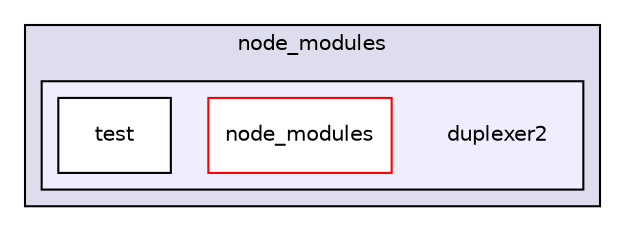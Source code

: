digraph "gulp-src/node_modules/gulp-concat/node_modules/gulp-util/node_modules/multipipe/node_modules/duplexer2" {
  compound=true
  node [ fontsize="10", fontname="Helvetica"];
  edge [ labelfontsize="10", labelfontname="Helvetica"];
  subgraph clusterdir_e99fcfc7900bed4e875764b3276b1dde {
    graph [ bgcolor="#ddddee", pencolor="black", label="node_modules" fontname="Helvetica", fontsize="10", URL="dir_e99fcfc7900bed4e875764b3276b1dde.html"]
  subgraph clusterdir_384c3f53476d37d0070325338df57be8 {
    graph [ bgcolor="#eeeeff", pencolor="black", label="" URL="dir_384c3f53476d37d0070325338df57be8.html"];
    dir_384c3f53476d37d0070325338df57be8 [shape=plaintext label="duplexer2"];
    dir_68c6b1bc84ddfb6b6a1552372067b448 [shape=box label="node_modules" color="red" fillcolor="white" style="filled" URL="dir_68c6b1bc84ddfb6b6a1552372067b448.html"];
    dir_3c43dccede414abda9f061f11811cd8a [shape=box label="test" color="black" fillcolor="white" style="filled" URL="dir_3c43dccede414abda9f061f11811cd8a.html"];
  }
  }
}
